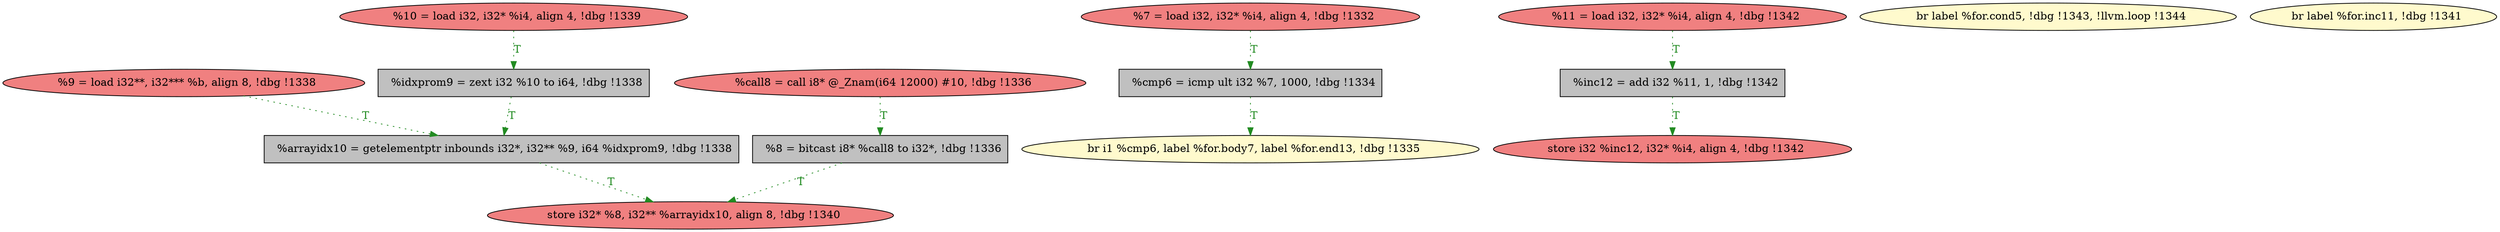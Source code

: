 
digraph G {


node4314 [fillcolor=grey,label="  %8 = bitcast i8* %call8 to i32*, !dbg !1336",shape=rectangle,style=filled ]
node4312 [fillcolor=lemonchiffon,label="  br i1 %cmp6, label %for.body7, label %for.end13, !dbg !1335",shape=ellipse,style=filled ]
node4311 [fillcolor=lightcoral,label="  %9 = load i32**, i32*** %b, align 8, !dbg !1338",shape=ellipse,style=filled ]
node4309 [fillcolor=lightcoral,label="  %10 = load i32, i32* %i4, align 4, !dbg !1339",shape=ellipse,style=filled ]
node4308 [fillcolor=grey,label="  %cmp6 = icmp ult i32 %7, 1000, !dbg !1334",shape=rectangle,style=filled ]
node4307 [fillcolor=grey,label="  %inc12 = add i32 %11, 1, !dbg !1342",shape=rectangle,style=filled ]
node4313 [fillcolor=lightcoral,label="  %7 = load i32, i32* %i4, align 4, !dbg !1332",shape=ellipse,style=filled ]
node4310 [fillcolor=lightcoral,label="  %call8 = call i8* @_Znam(i64 12000) #10, !dbg !1336",shape=ellipse,style=filled ]
node4306 [fillcolor=grey,label="  %idxprom9 = zext i32 %10 to i64, !dbg !1338",shape=rectangle,style=filled ]
node4304 [fillcolor=grey,label="  %arrayidx10 = getelementptr inbounds i32*, i32** %9, i64 %idxprom9, !dbg !1338",shape=rectangle,style=filled ]
node4301 [fillcolor=lemonchiffon,label="  br label %for.cond5, !dbg !1343, !llvm.loop !1344",shape=ellipse,style=filled ]
node4300 [fillcolor=lightcoral,label="  store i32 %inc12, i32* %i4, align 4, !dbg !1342",shape=ellipse,style=filled ]
node4303 [fillcolor=lightcoral,label="  %11 = load i32, i32* %i4, align 4, !dbg !1342",shape=ellipse,style=filled ]
node4302 [fillcolor=lightcoral,label="  store i32* %8, i32** %arrayidx10, align 8, !dbg !1340",shape=ellipse,style=filled ]
node4305 [fillcolor=lemonchiffon,label="  br label %for.inc11, !dbg !1341",shape=ellipse,style=filled ]

node4308->node4312 [style=dotted,color=forestgreen,label="T",fontcolor=forestgreen ]
node4309->node4306 [style=dotted,color=forestgreen,label="T",fontcolor=forestgreen ]
node4303->node4307 [style=dotted,color=forestgreen,label="T",fontcolor=forestgreen ]
node4306->node4304 [style=dotted,color=forestgreen,label="T",fontcolor=forestgreen ]
node4313->node4308 [style=dotted,color=forestgreen,label="T",fontcolor=forestgreen ]
node4310->node4314 [style=dotted,color=forestgreen,label="T",fontcolor=forestgreen ]
node4311->node4304 [style=dotted,color=forestgreen,label="T",fontcolor=forestgreen ]
node4314->node4302 [style=dotted,color=forestgreen,label="T",fontcolor=forestgreen ]
node4304->node4302 [style=dotted,color=forestgreen,label="T",fontcolor=forestgreen ]
node4307->node4300 [style=dotted,color=forestgreen,label="T",fontcolor=forestgreen ]


}
